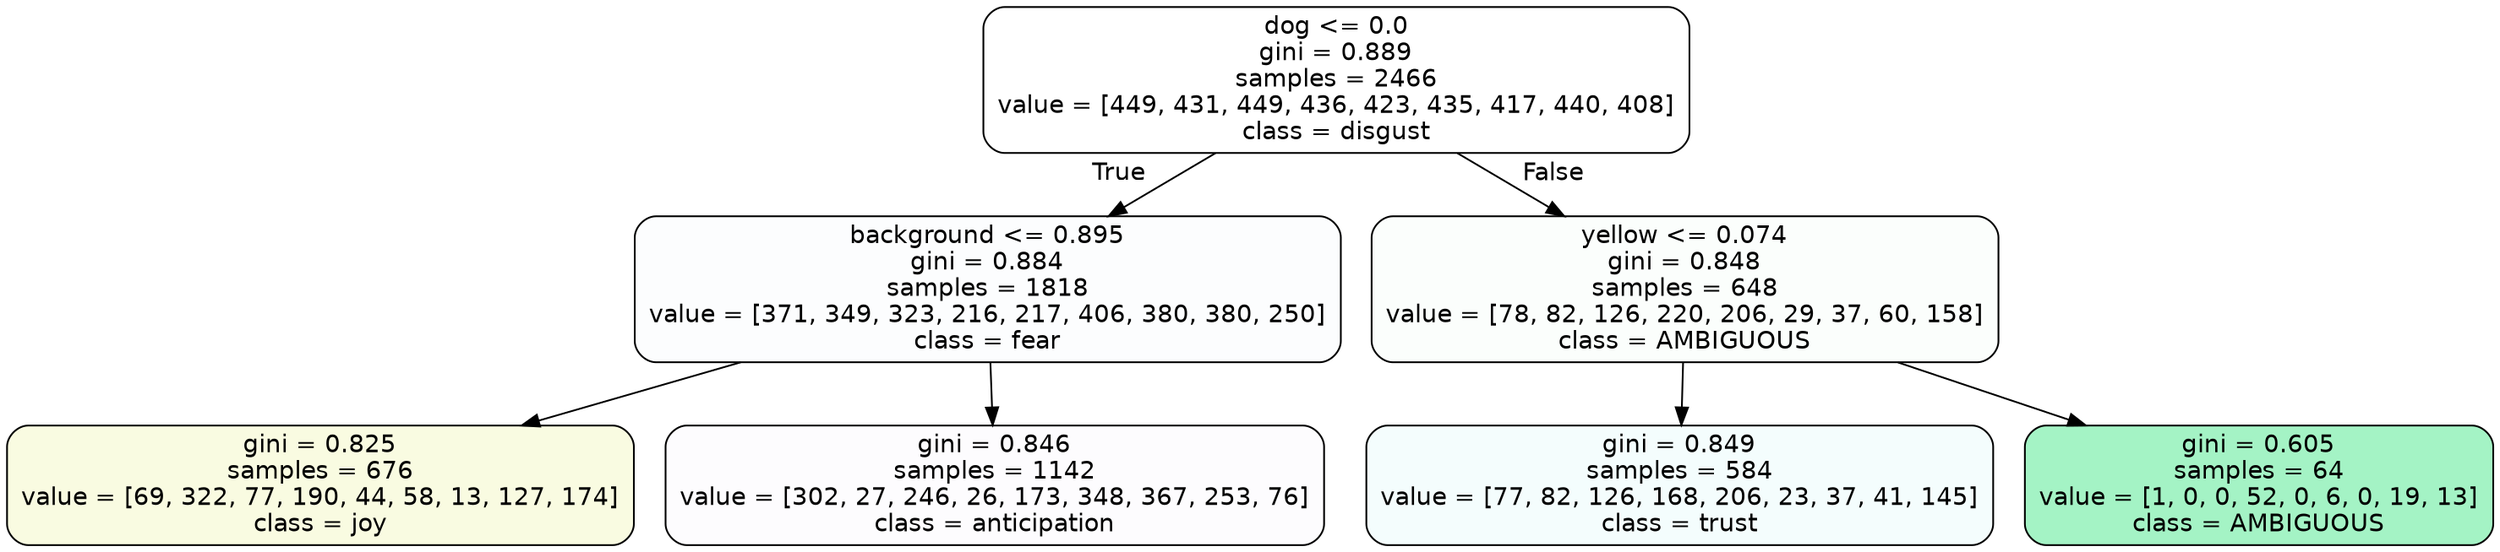 digraph Tree {
node [shape=box, style="filled, rounded", color="black", fontname=helvetica] ;
edge [fontname=helvetica] ;
0 [label="dog <= 0.0\ngini = 0.889\nsamples = 2466\nvalue = [449, 431, 449, 436, 423, 435, 417, 440, 408]\nclass = disgust", fillcolor="#e5813900"] ;
1 [label="background <= 0.895\ngini = 0.884\nsamples = 1818\nvalue = [371, 349, 323, 216, 217, 406, 380, 380, 250]\nclass = fear", fillcolor="#3964e503"] ;
0 -> 1 [labeldistance=2.5, labelangle=45, headlabel="True"] ;
2 [label="gini = 0.825\nsamples = 676\nvalue = [69, 322, 77, 190, 44, 58, 13, 127, 174]\nclass = joy", fillcolor="#d7e53926"] ;
1 -> 2 ;
3 [label="gini = 0.846\nsamples = 1142\nvalue = [302, 27, 246, 26, 173, 348, 367, 253, 76]\nclass = anticipation", fillcolor="#8139e503"] ;
1 -> 3 ;
4 [label="yellow <= 0.074\ngini = 0.848\nsamples = 648\nvalue = [78, 82, 126, 220, 206, 29, 37, 60, 158]\nclass = AMBIGUOUS", fillcolor="#39e58105"] ;
0 -> 4 [labeldistance=2.5, labelangle=-45, headlabel="False"] ;
5 [label="gini = 0.849\nsamples = 584\nvalue = [77, 82, 126, 168, 206, 23, 37, 41, 145]\nclass = trust", fillcolor="#39d7e50d"] ;
4 -> 5 ;
6 [label="gini = 0.605\nsamples = 64\nvalue = [1, 0, 0, 52, 0, 6, 0, 19, 13]\nclass = AMBIGUOUS", fillcolor="#39e58175"] ;
4 -> 6 ;
}